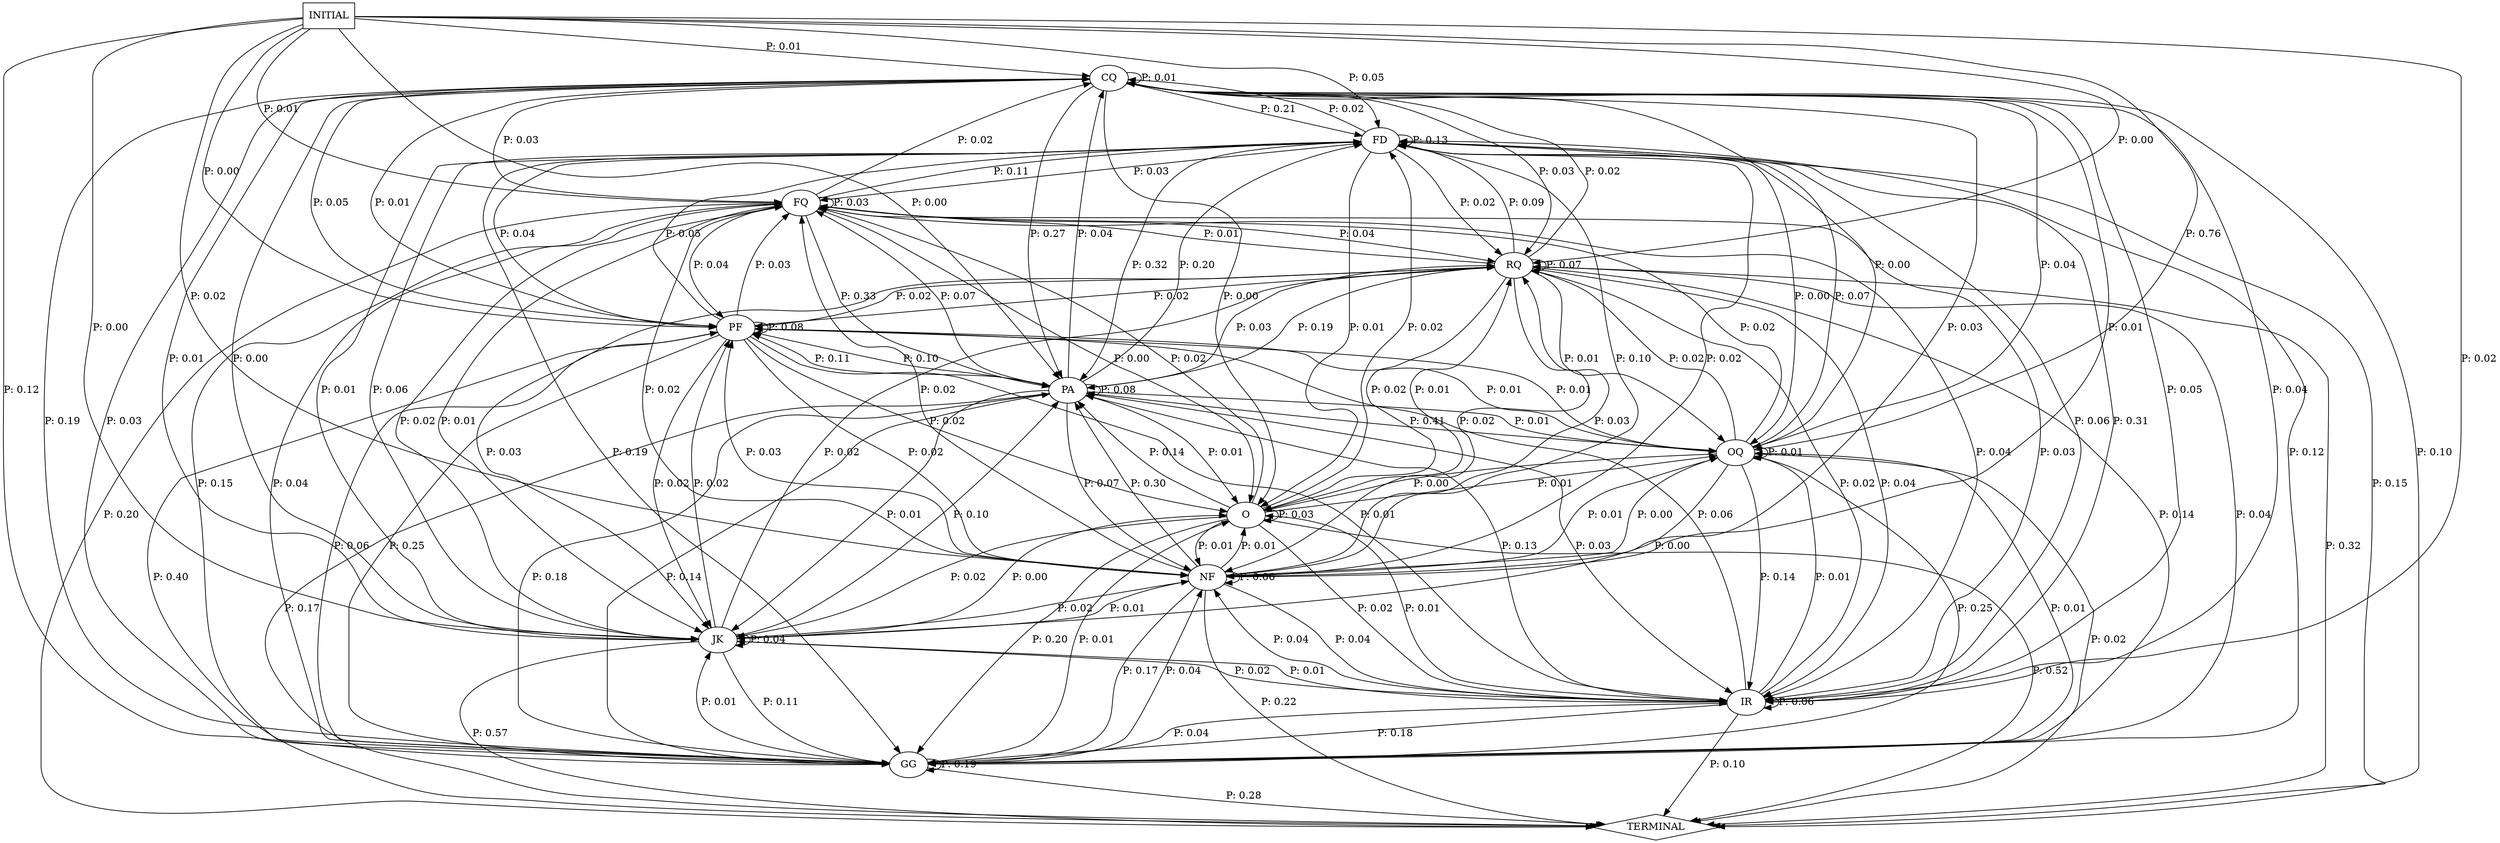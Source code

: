 digraph G {
  0 [label="CQ"];
  1 [label="FD"];
  2 [label="FQ"];
  3 [label="GG"];
  4 [label="IR"];
  5 [label="JK"];
  6 [label="NF"];
  7 [label="O"];
  8 [label="OQ"];
  9 [label="PA"];
  10 [label="PF"];
  11 [label="RQ"];
  12 [label="TERMINAL",shape=diamond];
  13 [label="INITIAL",shape=box];
0->0 [label="P: 0.01"];
0->1 [label="P: 0.21"];
0->2 [label="P: 0.03"];
0->3 [label="P: 0.19"];
0->4 [label="P: 0.05"];
0->5 [label="P: 0.01"];
0->6 [label="P: 0.03"];
0->7 [label="P: 0.00"];
0->8 [label="P: 0.00"];
0->9 [label="P: 0.27"];
0->10 [label="P: 0.05"];
0->11 [label="P: 0.03"];
0->12 [label="P: 0.10"];
1->0 [label="P: 0.02"];
1->1 [label="P: 0.13"];
1->2 [label="P: 0.03"];
1->3 [label="P: 0.19"];
1->4 [label="P: 0.06"];
1->5 [label="P: 0.01"];
1->6 [label="P: 0.02"];
1->7 [label="P: 0.01"];
1->8 [label="P: 0.00"];
1->9 [label="P: 0.32"];
1->10 [label="P: 0.04"];
1->11 [label="P: 0.02"];
1->12 [label="P: 0.15"];
2->0 [label="P: 0.02"];
2->1 [label="P: 0.11"];
2->2 [label="P: 0.03"];
2->3 [label="P: 0.15"];
2->4 [label="P: 0.03"];
2->5 [label="P: 0.01"];
2->6 [label="P: 0.02"];
2->7 [label="P: 0.00"];
2->9 [label="P: 0.33"];
2->10 [label="P: 0.04"];
2->11 [label="P: 0.04"];
2->12 [label="P: 0.20"];
3->0 [label="P: 0.03"];
3->1 [label="P: 0.12"];
3->2 [label="P: 0.04"];
3->3 [label="P: 0.19"];
3->4 [label="P: 0.04"];
3->5 [label="P: 0.01"];
3->6 [label="P: 0.04"];
3->7 [label="P: 0.01"];
3->8 [label="P: 0.01"];
3->9 [label="P: 0.14"];
3->10 [label="P: 0.06"];
3->11 [label="P: 0.04"];
3->12 [label="P: 0.28"];
4->0 [label="P: 0.04"];
4->1 [label="P: 0.31"];
4->2 [label="P: 0.04"];
4->3 [label="P: 0.18"];
4->4 [label="P: 0.06"];
4->5 [label="P: 0.01"];
4->6 [label="P: 0.04"];
4->7 [label="P: 0.01"];
4->8 [label="P: 0.01"];
4->9 [label="P: 0.13"];
4->10 [label="P: 0.06"];
4->11 [label="P: 0.02"];
4->12 [label="P: 0.10"];
5->0 [label="P: 0.00"];
5->1 [label="P: 0.06"];
5->2 [label="P: 0.02"];
5->3 [label="P: 0.11"];
5->4 [label="P: 0.02"];
5->5 [label="P: 0.04"];
5->6 [label="P: 0.02"];
5->7 [label="P: 0.00"];
5->9 [label="P: 0.10"];
5->10 [label="P: 0.02"];
5->11 [label="P: 0.02"];
5->12 [label="P: 0.57"];
6->0 [label="P: 0.01"];
6->1 [label="P: 0.10"];
6->2 [label="P: 0.02"];
6->3 [label="P: 0.17"];
6->4 [label="P: 0.04"];
6->5 [label="P: 0.01"];
6->6 [label="P: 0.06"];
6->7 [label="P: 0.01"];
6->8 [label="P: 0.00"];
6->9 [label="P: 0.30"];
6->10 [label="P: 0.03"];
6->11 [label="P: 0.03"];
6->12 [label="P: 0.22"];
7->1 [label="P: 0.02"];
7->2 [label="P: 0.02"];
7->3 [label="P: 0.20"];
7->4 [label="P: 0.02"];
7->5 [label="P: 0.02"];
7->6 [label="P: 0.01"];
7->7 [label="P: 0.03"];
7->8 [label="P: 0.01"];
7->9 [label="P: 0.14"];
7->11 [label="P: 0.01"];
7->12 [label="P: 0.52"];
8->0 [label="P: 0.04"];
8->1 [label="P: 0.07"];
8->2 [label="P: 0.02"];
8->3 [label="P: 0.25"];
8->4 [label="P: 0.14"];
8->5 [label="P: 0.00"];
8->6 [label="P: 0.01"];
8->7 [label="P: 0.00"];
8->8 [label="P: 0.01"];
8->9 [label="P: 0.41"];
8->10 [label="P: 0.01"];
8->11 [label="P: 0.02"];
8->12 [label="P: 0.02"];
9->0 [label="P: 0.04"];
9->1 [label="P: 0.20"];
9->2 [label="P: 0.07"];
9->3 [label="P: 0.18"];
9->4 [label="P: 0.03"];
9->5 [label="P: 0.01"];
9->6 [label="P: 0.07"];
9->7 [label="P: 0.01"];
9->8 [label="P: 0.01"];
9->9 [label="P: 0.08"];
9->10 [label="P: 0.11"];
9->11 [label="P: 0.03"];
9->12 [label="P: 0.17"];
10->0 [label="P: 0.01"];
10->1 [label="P: 0.05"];
10->2 [label="P: 0.03"];
10->3 [label="P: 0.25"];
10->4 [label="P: 0.01"];
10->5 [label="P: 0.02"];
10->6 [label="P: 0.02"];
10->7 [label="P: 0.02"];
10->8 [label="P: 0.01"];
10->9 [label="P: 0.10"];
10->10 [label="P: 0.08"];
10->11 [label="P: 0.02"];
10->12 [label="P: 0.40"];
11->0 [label="P: 0.02"];
11->1 [label="P: 0.09"];
11->2 [label="P: 0.01"];
11->3 [label="P: 0.14"];
11->4 [label="P: 0.04"];
11->5 [label="P: 0.03"];
11->6 [label="P: 0.02"];
11->7 [label="P: 0.02"];
11->8 [label="P: 0.01"];
11->9 [label="P: 0.19"];
11->10 [label="P: 0.02"];
11->11 [label="P: 0.07"];
11->12 [label="P: 0.32"];
13->0 [label="P: 0.01"];
13->1 [label="P: 0.05"];
13->2 [label="P: 0.01"];
13->3 [label="P: 0.12"];
13->4 [label="P: 0.02"];
13->5 [label="P: 0.00"];
13->6 [label="P: 0.02"];
13->8 [label="P: 0.76"];
13->9 [label="P: 0.00"];
13->10 [label="P: 0.00"];
13->11 [label="P: 0.00"];
}
